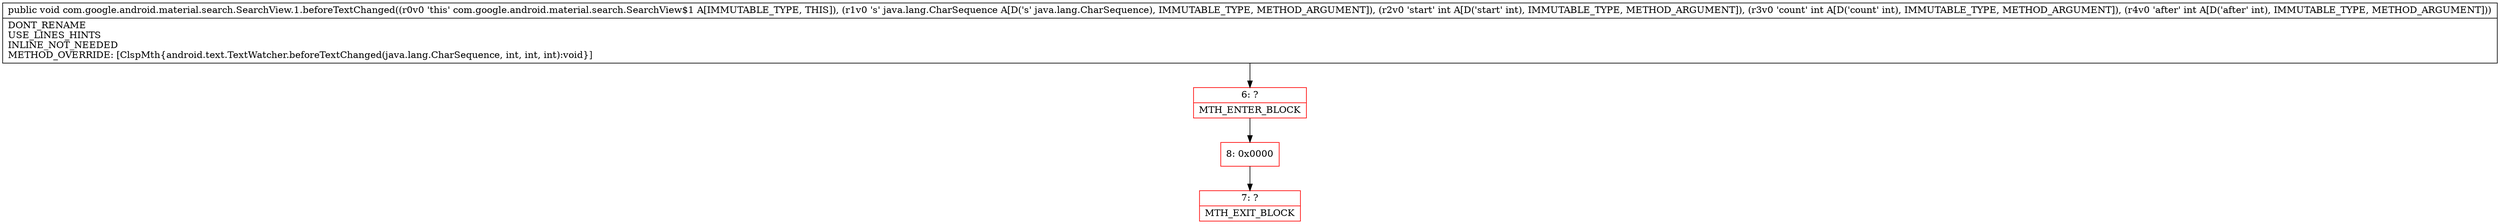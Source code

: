 digraph "CFG forcom.google.android.material.search.SearchView.1.beforeTextChanged(Ljava\/lang\/CharSequence;III)V" {
subgraph cluster_Region_492829564 {
label = "R(0)";
node [shape=record,color=blue];
}
Node_6 [shape=record,color=red,label="{6\:\ ?|MTH_ENTER_BLOCK\l}"];
Node_8 [shape=record,color=red,label="{8\:\ 0x0000}"];
Node_7 [shape=record,color=red,label="{7\:\ ?|MTH_EXIT_BLOCK\l}"];
MethodNode[shape=record,label="{public void com.google.android.material.search.SearchView.1.beforeTextChanged((r0v0 'this' com.google.android.material.search.SearchView$1 A[IMMUTABLE_TYPE, THIS]), (r1v0 's' java.lang.CharSequence A[D('s' java.lang.CharSequence), IMMUTABLE_TYPE, METHOD_ARGUMENT]), (r2v0 'start' int A[D('start' int), IMMUTABLE_TYPE, METHOD_ARGUMENT]), (r3v0 'count' int A[D('count' int), IMMUTABLE_TYPE, METHOD_ARGUMENT]), (r4v0 'after' int A[D('after' int), IMMUTABLE_TYPE, METHOD_ARGUMENT]))  | DONT_RENAME\lUSE_LINES_HINTS\lINLINE_NOT_NEEDED\lMETHOD_OVERRIDE: [ClspMth\{android.text.TextWatcher.beforeTextChanged(java.lang.CharSequence, int, int, int):void\}]\l}"];
MethodNode -> Node_6;Node_6 -> Node_8;
Node_8 -> Node_7;
}

